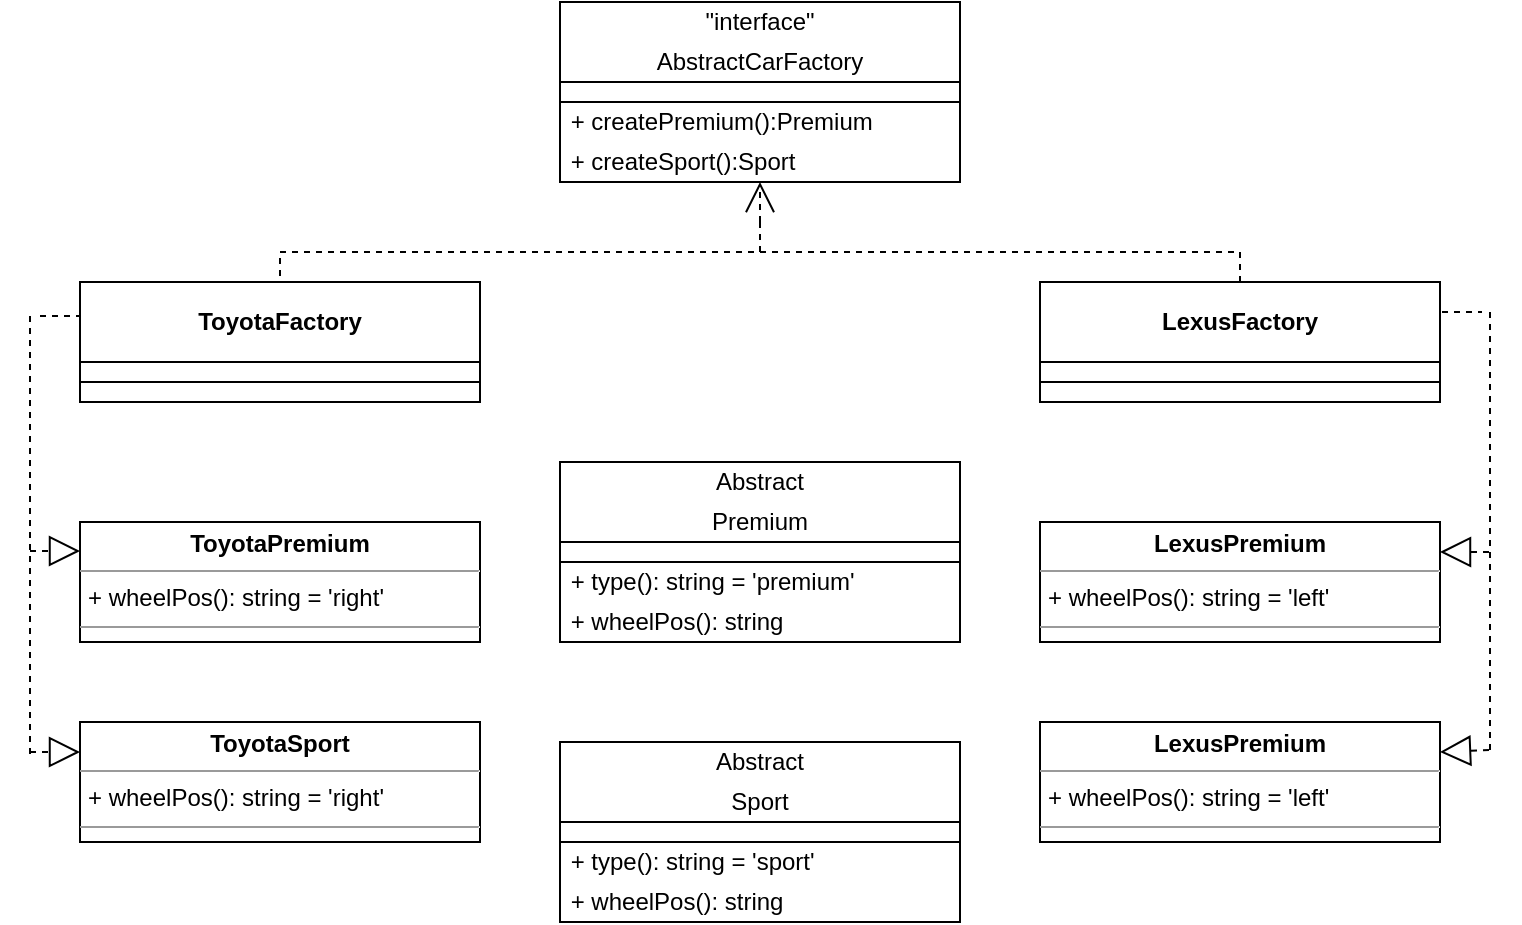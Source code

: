 <mxfile version="14.8.1" type="github">
  <diagram id="vgLFYBLZVlIYCjRSiDnm" name="Page-1">
    <mxGraphModel dx="868" dy="450" grid="1" gridSize="10" guides="1" tooltips="1" connect="1" arrows="1" fold="1" page="1" pageScale="1" pageWidth="827" pageHeight="1169" math="0" shadow="0">
      <root>
        <mxCell id="0" />
        <mxCell id="1" parent="0" />
        <mxCell id="i-Shd6xAGOVRH2Jw1J8m-1" value="" style="rounded=0;whiteSpace=wrap;html=1;" vertex="1" parent="1">
          <mxGeometry x="320" y="20" width="200" height="90" as="geometry" />
        </mxCell>
        <mxCell id="i-Shd6xAGOVRH2Jw1J8m-2" value="&quot;interface&quot;" style="text;html=1;strokeColor=none;fillColor=none;align=center;verticalAlign=middle;whiteSpace=wrap;rounded=0;" vertex="1" parent="1">
          <mxGeometry x="320" y="20" width="200" height="20" as="geometry" />
        </mxCell>
        <mxCell id="i-Shd6xAGOVRH2Jw1J8m-3" value="AbstractCarFactory" style="text;html=1;strokeColor=none;fillColor=none;align=center;verticalAlign=middle;whiteSpace=wrap;rounded=0;" vertex="1" parent="1">
          <mxGeometry x="320" y="40" width="200" height="20" as="geometry" />
        </mxCell>
        <mxCell id="i-Shd6xAGOVRH2Jw1J8m-5" value="&amp;nbsp;+ createPremium():Premium" style="text;html=1;strokeColor=none;fillColor=none;align=left;verticalAlign=middle;whiteSpace=wrap;rounded=0;" vertex="1" parent="1">
          <mxGeometry x="320" y="70" width="200" height="20" as="geometry" />
        </mxCell>
        <mxCell id="i-Shd6xAGOVRH2Jw1J8m-7" value="" style="text;html=1;fillColor=none;align=center;verticalAlign=middle;whiteSpace=wrap;rounded=0;strokeColor=#000000;" vertex="1" parent="1">
          <mxGeometry x="320" y="60" width="200" height="10" as="geometry" />
        </mxCell>
        <mxCell id="i-Shd6xAGOVRH2Jw1J8m-8" value="&amp;nbsp;+ createSport():Sport" style="text;html=1;strokeColor=none;fillColor=none;align=left;verticalAlign=middle;whiteSpace=wrap;rounded=0;" vertex="1" parent="1">
          <mxGeometry x="320" y="90" width="200" height="20" as="geometry" />
        </mxCell>
        <mxCell id="i-Shd6xAGOVRH2Jw1J8m-11" value="" style="rounded=0;whiteSpace=wrap;html=1;strokeColor=#000000;" vertex="1" parent="1">
          <mxGeometry x="80" y="160" width="200" height="60" as="geometry" />
        </mxCell>
        <mxCell id="i-Shd6xAGOVRH2Jw1J8m-12" value="&lt;b&gt;ToyotaFactory&lt;/b&gt;" style="text;html=1;strokeColor=none;fillColor=none;align=center;verticalAlign=middle;whiteSpace=wrap;rounded=0;" vertex="1" parent="1">
          <mxGeometry x="120" y="170" width="120" height="20" as="geometry" />
        </mxCell>
        <mxCell id="i-Shd6xAGOVRH2Jw1J8m-13" value="" style="text;html=1;fillColor=none;align=center;verticalAlign=middle;whiteSpace=wrap;rounded=0;strokeColor=#000000;" vertex="1" parent="1">
          <mxGeometry x="80" y="200" width="200" height="10" as="geometry" />
        </mxCell>
        <mxCell id="i-Shd6xAGOVRH2Jw1J8m-14" value="" style="text;html=1;fillColor=none;align=center;verticalAlign=middle;whiteSpace=wrap;rounded=0;strokeColor=#000000;" vertex="1" parent="1">
          <mxGeometry x="80" y="210" width="200" height="10" as="geometry" />
        </mxCell>
        <mxCell id="i-Shd6xAGOVRH2Jw1J8m-16" value="" style="rounded=0;whiteSpace=wrap;html=1;strokeColor=#000000;" vertex="1" parent="1">
          <mxGeometry x="560" y="160" width="200" height="60" as="geometry" />
        </mxCell>
        <mxCell id="i-Shd6xAGOVRH2Jw1J8m-17" value="&lt;b&gt;LexusFactory&lt;/b&gt;" style="text;html=1;strokeColor=none;fillColor=none;align=center;verticalAlign=middle;whiteSpace=wrap;rounded=0;" vertex="1" parent="1">
          <mxGeometry x="600" y="170" width="120" height="20" as="geometry" />
        </mxCell>
        <mxCell id="i-Shd6xAGOVRH2Jw1J8m-18" value="" style="text;html=1;fillColor=none;align=center;verticalAlign=middle;whiteSpace=wrap;rounded=0;strokeColor=#000000;" vertex="1" parent="1">
          <mxGeometry x="560" y="200" width="200" height="10" as="geometry" />
        </mxCell>
        <mxCell id="i-Shd6xAGOVRH2Jw1J8m-19" value="" style="text;html=1;fillColor=none;align=center;verticalAlign=middle;whiteSpace=wrap;rounded=0;strokeColor=#000000;" vertex="1" parent="1">
          <mxGeometry x="560" y="210" width="200" height="10" as="geometry" />
        </mxCell>
        <mxCell id="i-Shd6xAGOVRH2Jw1J8m-38" value="&lt;p style=&quot;margin: 0px ; margin-top: 4px ; text-align: center&quot;&gt;&lt;b&gt;ToyotaPremium&lt;/b&gt;&lt;/p&gt;&lt;hr size=&quot;1&quot;&gt;&lt;p style=&quot;margin: 0px ; margin-left: 4px&quot;&gt;+ wheelPos(): string = &#39;right&#39;&lt;/p&gt;&lt;hr size=&quot;1&quot;&gt;&lt;p style=&quot;margin: 0px ; margin-left: 4px&quot;&gt;&lt;br&gt;&lt;/p&gt;" style="verticalAlign=top;align=left;overflow=fill;fontSize=12;fontFamily=Helvetica;html=1;strokeColor=#000000;" vertex="1" parent="1">
          <mxGeometry x="80" y="280" width="200" height="60" as="geometry" />
        </mxCell>
        <mxCell id="i-Shd6xAGOVRH2Jw1J8m-39" value="&lt;p style=&quot;margin: 0px ; margin-top: 4px ; text-align: center&quot;&gt;&lt;b&gt;ToyotaSport&lt;/b&gt;&lt;/p&gt;&lt;hr size=&quot;1&quot;&gt;&lt;p style=&quot;margin: 0px ; margin-left: 4px&quot;&gt;+ wheelPos(): string = &#39;right&#39;&lt;/p&gt;&lt;hr size=&quot;1&quot;&gt;&lt;p style=&quot;margin: 0px ; margin-left: 4px&quot;&gt;&lt;br&gt;&lt;/p&gt;" style="verticalAlign=top;align=left;overflow=fill;fontSize=12;fontFamily=Helvetica;html=1;strokeColor=#000000;" vertex="1" parent="1">
          <mxGeometry x="80" y="380" width="200" height="60" as="geometry" />
        </mxCell>
        <mxCell id="i-Shd6xAGOVRH2Jw1J8m-40" value="&lt;p style=&quot;margin: 0px ; margin-top: 4px ; text-align: center&quot;&gt;&lt;b&gt;LexusPremium&lt;/b&gt;&lt;/p&gt;&lt;hr size=&quot;1&quot;&gt;&lt;p style=&quot;margin: 0px ; margin-left: 4px&quot;&gt;+ wheelPos(): string = &#39;left&#39;&lt;/p&gt;&lt;hr size=&quot;1&quot;&gt;&lt;p style=&quot;margin: 0px ; margin-left: 4px&quot;&gt;&lt;br&gt;&lt;/p&gt;" style="verticalAlign=top;align=left;overflow=fill;fontSize=12;fontFamily=Helvetica;html=1;strokeColor=#000000;" vertex="1" parent="1">
          <mxGeometry x="560" y="280" width="200" height="60" as="geometry" />
        </mxCell>
        <mxCell id="i-Shd6xAGOVRH2Jw1J8m-41" value="&lt;p style=&quot;margin: 0px ; margin-top: 4px ; text-align: center&quot;&gt;&lt;b&gt;LexusPremium&lt;/b&gt;&lt;/p&gt;&lt;hr size=&quot;1&quot;&gt;&lt;p style=&quot;margin: 0px ; margin-left: 4px&quot;&gt;+ wheelPos(): string = &#39;left&#39;&lt;/p&gt;&lt;hr size=&quot;1&quot;&gt;&lt;p style=&quot;margin: 0px ; margin-left: 4px&quot;&gt;&lt;br&gt;&lt;/p&gt;" style="verticalAlign=top;align=left;overflow=fill;fontSize=12;fontFamily=Helvetica;html=1;strokeColor=#000000;" vertex="1" parent="1">
          <mxGeometry x="560" y="380" width="200" height="60" as="geometry" />
        </mxCell>
        <mxCell id="i-Shd6xAGOVRH2Jw1J8m-42" value="" style="rounded=0;whiteSpace=wrap;html=1;" vertex="1" parent="1">
          <mxGeometry x="320" y="250" width="200" height="90" as="geometry" />
        </mxCell>
        <mxCell id="i-Shd6xAGOVRH2Jw1J8m-43" value="Abstract" style="text;html=1;strokeColor=none;fillColor=none;align=center;verticalAlign=middle;whiteSpace=wrap;rounded=0;" vertex="1" parent="1">
          <mxGeometry x="320" y="250" width="200" height="20" as="geometry" />
        </mxCell>
        <mxCell id="i-Shd6xAGOVRH2Jw1J8m-44" value="Premium" style="text;html=1;strokeColor=none;fillColor=none;align=center;verticalAlign=middle;whiteSpace=wrap;rounded=0;" vertex="1" parent="1">
          <mxGeometry x="320" y="270" width="200" height="20" as="geometry" />
        </mxCell>
        <mxCell id="i-Shd6xAGOVRH2Jw1J8m-45" value="&amp;nbsp;+ type(): string = &#39;premium&#39;" style="text;html=1;strokeColor=none;fillColor=none;align=left;verticalAlign=middle;whiteSpace=wrap;rounded=0;" vertex="1" parent="1">
          <mxGeometry x="320" y="300" width="200" height="20" as="geometry" />
        </mxCell>
        <mxCell id="i-Shd6xAGOVRH2Jw1J8m-46" value="" style="text;html=1;fillColor=none;align=center;verticalAlign=middle;whiteSpace=wrap;rounded=0;strokeColor=#000000;" vertex="1" parent="1">
          <mxGeometry x="320" y="290" width="200" height="10" as="geometry" />
        </mxCell>
        <mxCell id="i-Shd6xAGOVRH2Jw1J8m-47" value="&amp;nbsp;+ wheelPos(): string" style="text;html=1;strokeColor=none;fillColor=none;align=left;verticalAlign=middle;whiteSpace=wrap;rounded=0;" vertex="1" parent="1">
          <mxGeometry x="320" y="320" width="200" height="20" as="geometry" />
        </mxCell>
        <mxCell id="i-Shd6xAGOVRH2Jw1J8m-54" value="" style="rounded=0;whiteSpace=wrap;html=1;" vertex="1" parent="1">
          <mxGeometry x="320" y="390" width="200" height="90" as="geometry" />
        </mxCell>
        <mxCell id="i-Shd6xAGOVRH2Jw1J8m-55" value="Abstract" style="text;html=1;strokeColor=none;fillColor=none;align=center;verticalAlign=middle;whiteSpace=wrap;rounded=0;" vertex="1" parent="1">
          <mxGeometry x="320" y="390" width="200" height="20" as="geometry" />
        </mxCell>
        <mxCell id="i-Shd6xAGOVRH2Jw1J8m-56" value="Sport" style="text;html=1;strokeColor=none;fillColor=none;align=center;verticalAlign=middle;whiteSpace=wrap;rounded=0;" vertex="1" parent="1">
          <mxGeometry x="320" y="410" width="200" height="20" as="geometry" />
        </mxCell>
        <mxCell id="i-Shd6xAGOVRH2Jw1J8m-57" value="&amp;nbsp;+ type(): string = &#39;sport&#39;" style="text;html=1;strokeColor=none;fillColor=none;align=left;verticalAlign=middle;whiteSpace=wrap;rounded=0;" vertex="1" parent="1">
          <mxGeometry x="320" y="440" width="200" height="20" as="geometry" />
        </mxCell>
        <mxCell id="i-Shd6xAGOVRH2Jw1J8m-58" value="" style="text;html=1;fillColor=none;align=center;verticalAlign=middle;whiteSpace=wrap;rounded=0;strokeColor=#000000;" vertex="1" parent="1">
          <mxGeometry x="320" y="430" width="200" height="10" as="geometry" />
        </mxCell>
        <mxCell id="i-Shd6xAGOVRH2Jw1J8m-59" value="&amp;nbsp;+ wheelPos(): string" style="text;html=1;strokeColor=none;fillColor=none;align=left;verticalAlign=middle;whiteSpace=wrap;rounded=0;" vertex="1" parent="1">
          <mxGeometry x="320" y="460" width="200" height="20" as="geometry" />
        </mxCell>
        <mxCell id="i-Shd6xAGOVRH2Jw1J8m-60" value="" style="strokeWidth=1;html=1;shape=mxgraph.flowchart.annotation_2;align=left;labelPosition=right;pointerEvents=1;direction=south;dashed=1;" vertex="1" parent="1">
          <mxGeometry x="180" y="130" width="480" height="30" as="geometry" />
        </mxCell>
        <mxCell id="i-Shd6xAGOVRH2Jw1J8m-68" value="" style="endArrow=open;html=1;strokeColor=#000000;entryX=0.5;entryY=1;entryDx=0;entryDy=0;endFill=0;strokeWidth=1;dashed=1;endSize=13;" edge="1" parent="1" target="i-Shd6xAGOVRH2Jw1J8m-8">
          <mxGeometry width="50" height="50" relative="1" as="geometry">
            <mxPoint x="420" y="130" as="sourcePoint" />
            <mxPoint x="419.5" y="130" as="targetPoint" />
          </mxGeometry>
        </mxCell>
        <mxCell id="i-Shd6xAGOVRH2Jw1J8m-70" value="" style="line;strokeWidth=1;direction=south;html=1;perimeter=backbonePerimeter;points=[];outlineConnect=0;dashed=1;" vertex="1" parent="1">
          <mxGeometry x="50" y="177" width="10" height="219" as="geometry" />
        </mxCell>
        <mxCell id="i-Shd6xAGOVRH2Jw1J8m-71" value="" style="line;strokeWidth=1;html=1;dashed=1;" vertex="1" parent="1">
          <mxGeometry x="60" y="172" width="20" height="10" as="geometry" />
        </mxCell>
        <mxCell id="i-Shd6xAGOVRH2Jw1J8m-72" value="" style="endArrow=block;html=1;dashed=1;endSize=13;strokeColor=#000000;strokeWidth=1;endFill=0;" edge="1" parent="1" source="i-Shd6xAGOVRH2Jw1J8m-70">
          <mxGeometry width="50" height="50" relative="1" as="geometry">
            <mxPoint x="60" y="295" as="sourcePoint" />
            <mxPoint x="80" y="294.5" as="targetPoint" />
          </mxGeometry>
        </mxCell>
        <mxCell id="i-Shd6xAGOVRH2Jw1J8m-74" value="" style="endArrow=block;html=1;dashed=1;endSize=13;strokeColor=#000000;strokeWidth=1;endFill=0;entryX=0;entryY=0.25;entryDx=0;entryDy=0;" edge="1" parent="1" source="i-Shd6xAGOVRH2Jw1J8m-70" target="i-Shd6xAGOVRH2Jw1J8m-39">
          <mxGeometry width="50" height="50" relative="1" as="geometry">
            <mxPoint x="60" y="400" as="sourcePoint" />
            <mxPoint x="60" y="400" as="targetPoint" />
          </mxGeometry>
        </mxCell>
        <mxCell id="i-Shd6xAGOVRH2Jw1J8m-75" value="" style="line;strokeWidth=1;direction=south;html=1;perimeter=backbonePerimeter;points=[];outlineConnect=0;dashed=1;" vertex="1" parent="1">
          <mxGeometry x="780" y="175" width="10" height="219" as="geometry" />
        </mxCell>
        <mxCell id="i-Shd6xAGOVRH2Jw1J8m-76" value="" style="endArrow=block;html=1;dashed=1;endSize=13;strokeColor=#000000;strokeWidth=1;endFill=0;entryX=1;entryY=0.25;entryDx=0;entryDy=0;" edge="1" parent="1" source="i-Shd6xAGOVRH2Jw1J8m-75" target="i-Shd6xAGOVRH2Jw1J8m-40">
          <mxGeometry width="50" height="50" relative="1" as="geometry">
            <mxPoint x="64.5" y="304.5" as="sourcePoint" />
            <mxPoint x="90" y="304.5" as="targetPoint" />
          </mxGeometry>
        </mxCell>
        <mxCell id="i-Shd6xAGOVRH2Jw1J8m-79" value="" style="endArrow=block;html=1;dashed=1;endSize=13;strokeColor=#000000;strokeWidth=1;endFill=0;entryX=1;entryY=0.25;entryDx=0;entryDy=0;" edge="1" parent="1" source="i-Shd6xAGOVRH2Jw1J8m-75" target="i-Shd6xAGOVRH2Jw1J8m-41">
          <mxGeometry width="50" height="50" relative="1" as="geometry">
            <mxPoint x="790" y="389" as="sourcePoint" />
            <mxPoint x="770" y="390" as="targetPoint" />
          </mxGeometry>
        </mxCell>
        <mxCell id="i-Shd6xAGOVRH2Jw1J8m-81" value="" style="line;strokeWidth=1;html=1;dashed=1;" vertex="1" parent="1">
          <mxGeometry x="761" y="170" width="20" height="10" as="geometry" />
        </mxCell>
      </root>
    </mxGraphModel>
  </diagram>
</mxfile>
